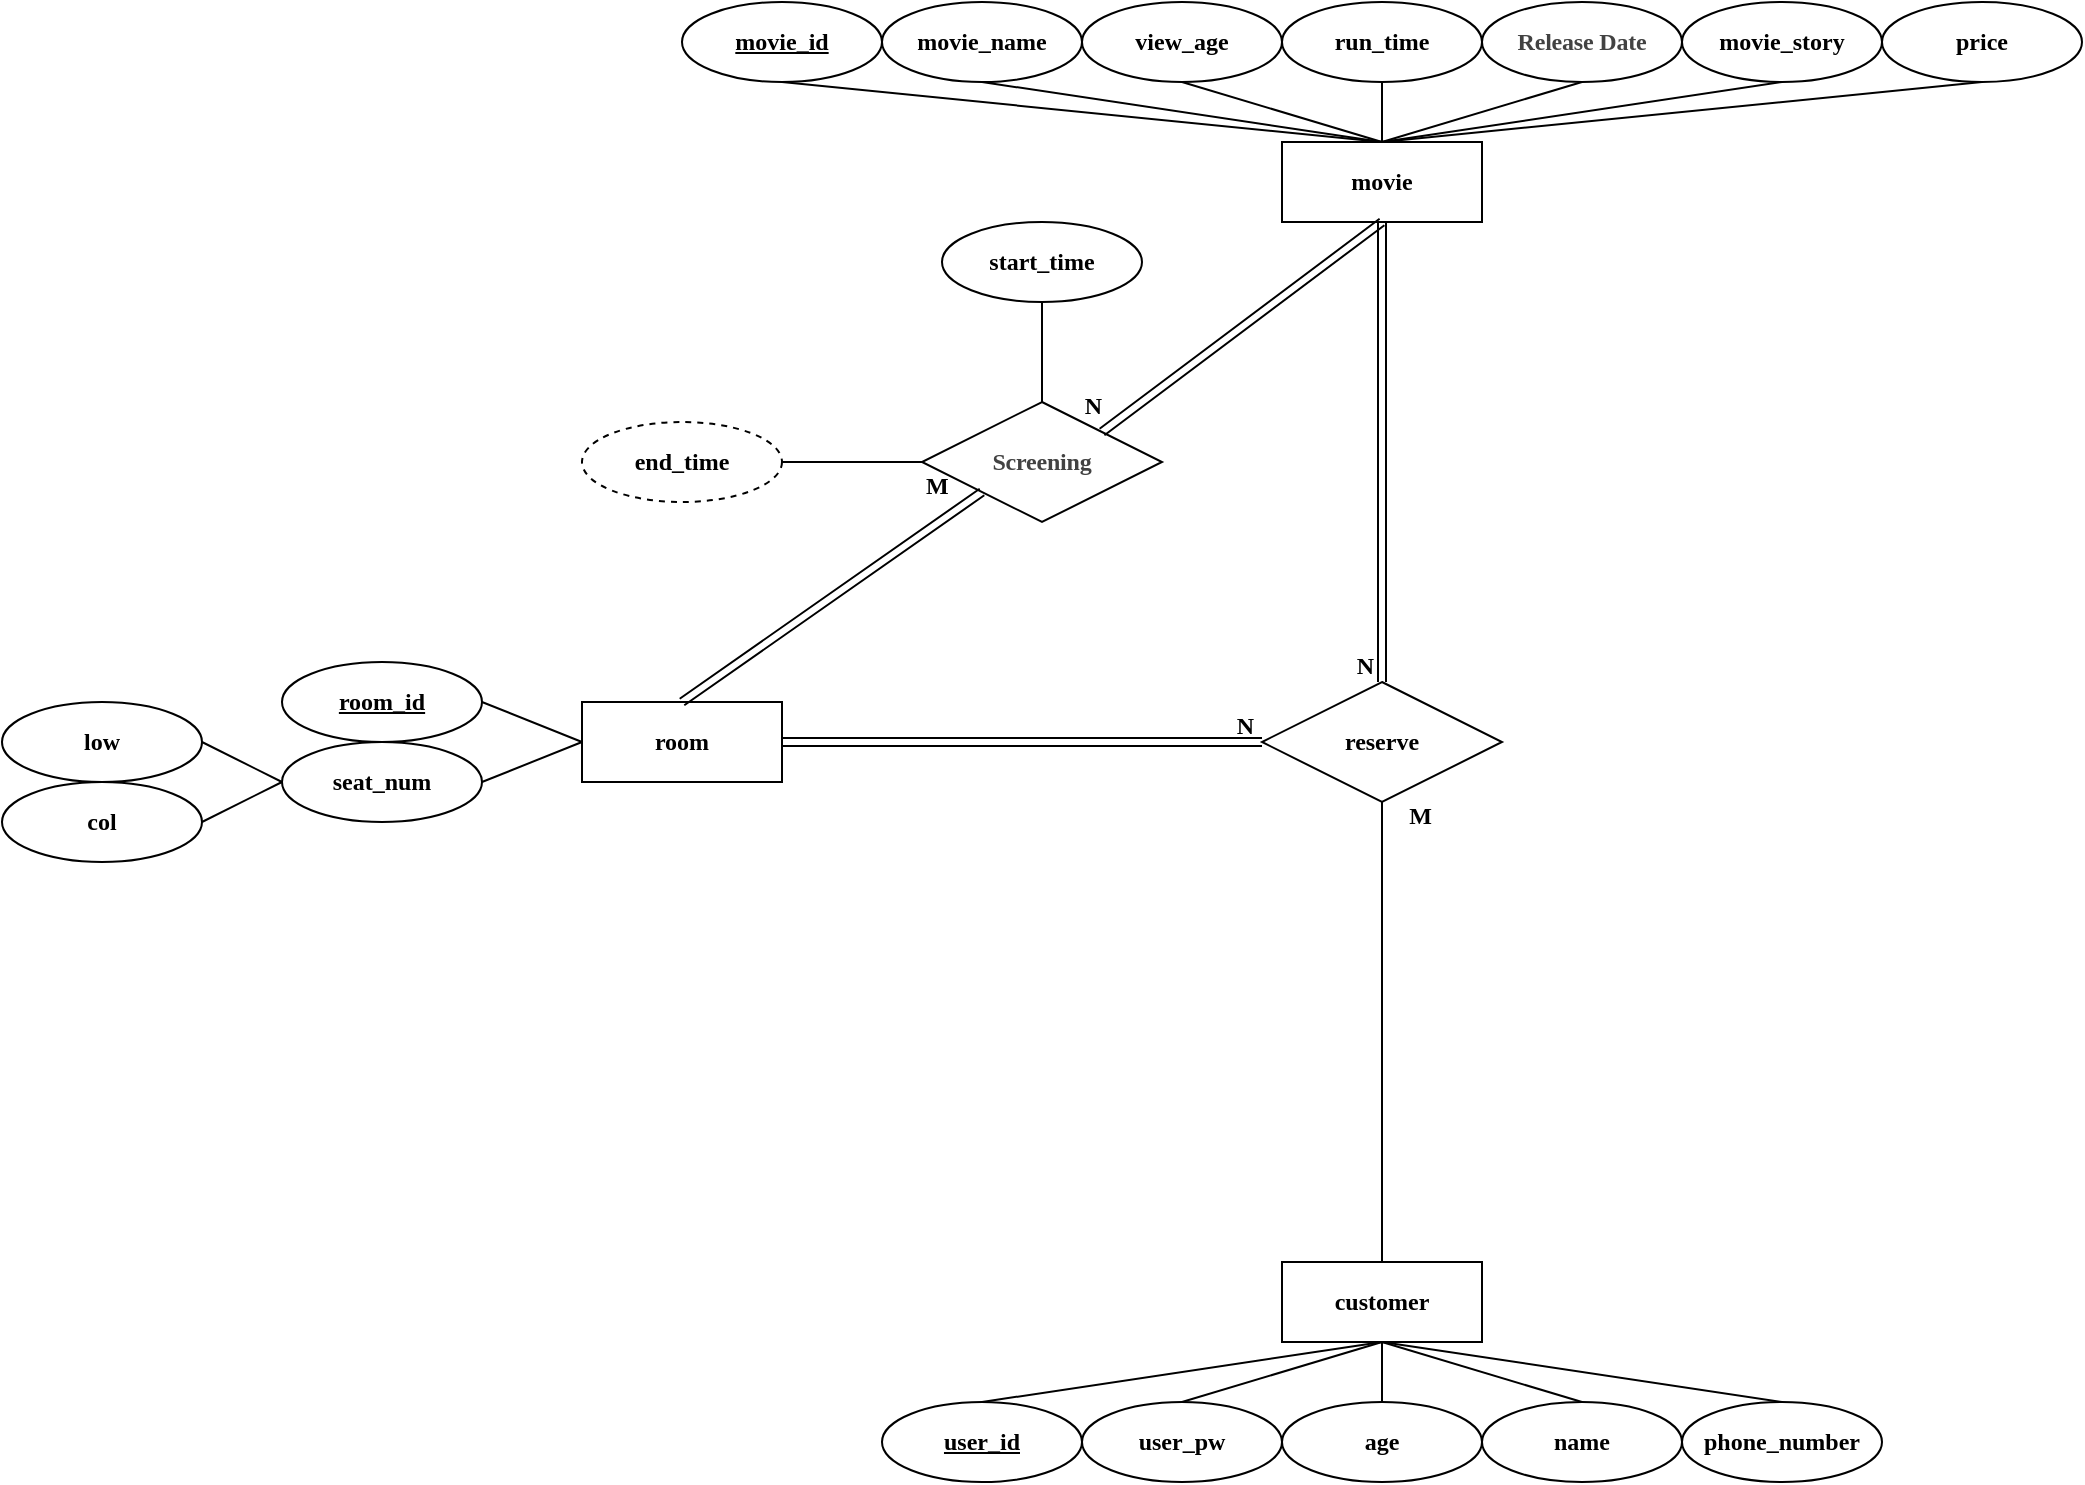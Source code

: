 <mxfile version="14.7.7" type="device"><diagram id="R2lEEEUBdFMjLlhIrx00" name="Page-1"><mxGraphModel dx="2523" dy="896" grid="1" gridSize="10" guides="1" tooltips="1" connect="1" arrows="1" fold="1" page="1" pageScale="1" pageWidth="850" pageHeight="1100" math="0" shadow="0" extFonts="Permanent Marker^https://fonts.googleapis.com/css?family=Permanent+Marker"><root><mxCell id="0"/><mxCell id="1" parent="0"/><mxCell id="hejf9sAtx4ggAE2pp_fN-5" value="movie" style="whiteSpace=wrap;html=1;align=center;fontFamily=Verdana;fontSize=12;fontStyle=1" parent="1" vertex="1"><mxGeometry x="-50" y="200" width="100" height="40" as="geometry"/></mxCell><mxCell id="hejf9sAtx4ggAE2pp_fN-6" value="customer" style="whiteSpace=wrap;html=1;align=center;fontFamily=Verdana;fontSize=12;fontStyle=1" parent="1" vertex="1"><mxGeometry x="-50" y="760" width="100" height="40" as="geometry"/></mxCell><mxCell id="hejf9sAtx4ggAE2pp_fN-7" value="movie_id" style="ellipse;whiteSpace=wrap;html=1;align=center;fontStyle=5;fontFamily=Verdana;fontSize=12;" parent="1" vertex="1"><mxGeometry x="-350" y="130" width="100" height="40" as="geometry"/></mxCell><mxCell id="hejf9sAtx4ggAE2pp_fN-8" value="movie_name" style="ellipse;whiteSpace=wrap;html=1;align=center;fontFamily=Verdana;fontSize=12;fontStyle=1" parent="1" vertex="1"><mxGeometry x="-250" y="130" width="100" height="40" as="geometry"/></mxCell><mxCell id="hejf9sAtx4ggAE2pp_fN-11" value="view_age" style="ellipse;whiteSpace=wrap;html=1;align=center;fontFamily=Verdana;fontSize=12;fontStyle=1" parent="1" vertex="1"><mxGeometry x="-150" y="130" width="100" height="40" as="geometry"/></mxCell><mxCell id="hejf9sAtx4ggAE2pp_fN-13" value="" style="endArrow=none;html=1;rounded=0;exitX=0.5;exitY=1;exitDx=0;exitDy=0;entryX=0.5;entryY=0;entryDx=0;entryDy=0;fontFamily=Verdana;fontSize=12;fontStyle=1" parent="1" source="hejf9sAtx4ggAE2pp_fN-7" target="hejf9sAtx4ggAE2pp_fN-5" edge="1"><mxGeometry relative="1" as="geometry"><mxPoint x="-85" y="360" as="sourcePoint"/><mxPoint x="-280" y="220" as="targetPoint"/></mxGeometry></mxCell><mxCell id="hejf9sAtx4ggAE2pp_fN-14" value="" style="endArrow=none;html=1;rounded=0;exitX=0.5;exitY=1;exitDx=0;exitDy=0;entryX=0.5;entryY=0;entryDx=0;entryDy=0;fontFamily=Verdana;fontSize=12;fontStyle=1" parent="1" source="hejf9sAtx4ggAE2pp_fN-8" target="hejf9sAtx4ggAE2pp_fN-5" edge="1"><mxGeometry relative="1" as="geometry"><mxPoint x="-75" y="360" as="sourcePoint"/><mxPoint x="-170" y="220" as="targetPoint"/></mxGeometry></mxCell><mxCell id="hejf9sAtx4ggAE2pp_fN-16" value="" style="endArrow=none;html=1;rounded=0;exitX=0.5;exitY=1;exitDx=0;exitDy=0;entryX=0.5;entryY=0;entryDx=0;entryDy=0;fontFamily=Verdana;fontSize=12;fontStyle=1" parent="1" source="hejf9sAtx4ggAE2pp_fN-11" target="hejf9sAtx4ggAE2pp_fN-5" edge="1"><mxGeometry relative="1" as="geometry"><mxPoint x="95" y="370" as="sourcePoint"/><mxPoint x="-120" y="210" as="targetPoint"/></mxGeometry></mxCell><mxCell id="hejf9sAtx4ggAE2pp_fN-20" value="user_pw" style="ellipse;whiteSpace=wrap;html=1;align=center;fontFamily=Verdana;fontSize=12;fontStyle=1" parent="1" vertex="1"><mxGeometry x="-150" y="830" width="100" height="40" as="geometry"/></mxCell><mxCell id="hejf9sAtx4ggAE2pp_fN-21" value="age" style="ellipse;whiteSpace=wrap;html=1;align=center;fontFamily=Verdana;fontSize=12;fontStyle=1" parent="1" vertex="1"><mxGeometry x="-50" y="830" width="100" height="40" as="geometry"/></mxCell><mxCell id="hejf9sAtx4ggAE2pp_fN-24" value="" style="endArrow=none;html=1;rounded=0;entryX=0.5;entryY=0;entryDx=0;entryDy=0;exitX=0.5;exitY=1;exitDx=0;exitDy=0;fontFamily=Verdana;fontSize=12;fontStyle=1" parent="1" source="hejf9sAtx4ggAE2pp_fN-6" target="hejf9sAtx4ggAE2pp_fN-21" edge="1"><mxGeometry relative="1" as="geometry"><mxPoint x="240" y="850" as="sourcePoint"/><mxPoint x="400" y="850" as="targetPoint"/></mxGeometry></mxCell><mxCell id="hejf9sAtx4ggAE2pp_fN-25" value="" style="endArrow=none;html=1;rounded=0;entryX=0.5;entryY=0;entryDx=0;entryDy=0;exitX=0.5;exitY=1;exitDx=0;exitDy=0;fontFamily=Verdana;fontSize=12;fontStyle=1" parent="1" source="hejf9sAtx4ggAE2pp_fN-6" target="hejf9sAtx4ggAE2pp_fN-20" edge="1"><mxGeometry relative="1" as="geometry"><mxPoint x="320" y="850" as="sourcePoint"/><mxPoint x="400" y="850" as="targetPoint"/></mxGeometry></mxCell><mxCell id="hejf9sAtx4ggAE2pp_fN-26" value="" style="endArrow=none;html=1;rounded=0;exitX=0.5;exitY=0;exitDx=0;exitDy=0;entryX=0.5;entryY=1;entryDx=0;entryDy=0;fontFamily=Verdana;fontSize=12;fontStyle=1" parent="1" source="hejf9sAtx4ggAE2pp_fN-30" target="hejf9sAtx4ggAE2pp_fN-6" edge="1"><mxGeometry relative="1" as="geometry"><mxPoint x="-150" y="830" as="sourcePoint"/><mxPoint x="400" y="850" as="targetPoint"/></mxGeometry></mxCell><mxCell id="hejf9sAtx4ggAE2pp_fN-28" value="name" style="ellipse;whiteSpace=wrap;html=1;align=center;fontFamily=Verdana;fontSize=12;fontStyle=1" parent="1" vertex="1"><mxGeometry x="50" y="830" width="100" height="40" as="geometry"/></mxCell><mxCell id="hejf9sAtx4ggAE2pp_fN-29" value="" style="endArrow=none;html=1;rounded=0;exitX=0.5;exitY=1;exitDx=0;exitDy=0;entryX=0.5;entryY=0;entryDx=0;entryDy=0;fontFamily=Verdana;fontSize=12;fontStyle=1" parent="1" source="hejf9sAtx4ggAE2pp_fN-6" target="hejf9sAtx4ggAE2pp_fN-28" edge="1"><mxGeometry relative="1" as="geometry"><mxPoint x="340" y="900" as="sourcePoint"/><mxPoint x="500" y="900" as="targetPoint"/></mxGeometry></mxCell><mxCell id="hejf9sAtx4ggAE2pp_fN-30" value="user_id" style="ellipse;whiteSpace=wrap;html=1;align=center;fontStyle=5;fontFamily=Verdana;fontSize=12;" parent="1" vertex="1"><mxGeometry x="-250" y="830" width="100" height="40" as="geometry"/></mxCell><mxCell id="hejf9sAtx4ggAE2pp_fN-42" value="room" style="whiteSpace=wrap;html=1;align=center;fontFamily=Verdana;fontSize=12;fontStyle=1" parent="1" vertex="1"><mxGeometry x="-400" y="480" width="100" height="40" as="geometry"/></mxCell><mxCell id="hejf9sAtx4ggAE2pp_fN-43" value="room_id" style="ellipse;whiteSpace=wrap;html=1;align=center;fontStyle=5;fontFamily=Verdana;fontSize=12;" parent="1" vertex="1"><mxGeometry x="-550" y="460" width="100" height="40" as="geometry"/></mxCell><mxCell id="hejf9sAtx4ggAE2pp_fN-44" value="seat_num" style="ellipse;whiteSpace=wrap;html=1;align=center;fontFamily=Verdana;fontSize=12;fontStyle=1" parent="1" vertex="1"><mxGeometry x="-550" y="500" width="100" height="40" as="geometry"/></mxCell><mxCell id="hejf9sAtx4ggAE2pp_fN-46" value="" style="endArrow=none;html=1;rounded=0;exitX=1;exitY=0.5;exitDx=0;exitDy=0;entryX=0;entryY=0.5;entryDx=0;entryDy=0;fontFamily=Verdana;fontSize=12;fontStyle=1" parent="1" source="hejf9sAtx4ggAE2pp_fN-43" target="hejf9sAtx4ggAE2pp_fN-42" edge="1"><mxGeometry relative="1" as="geometry"><mxPoint x="-100" y="550" as="sourcePoint"/><mxPoint x="60" y="550" as="targetPoint"/></mxGeometry></mxCell><mxCell id="hejf9sAtx4ggAE2pp_fN-47" value="" style="endArrow=none;html=1;rounded=0;exitX=1;exitY=0.5;exitDx=0;exitDy=0;entryX=0;entryY=0.5;entryDx=0;entryDy=0;fontFamily=Verdana;fontSize=12;fontStyle=1" parent="1" source="hejf9sAtx4ggAE2pp_fN-44" target="hejf9sAtx4ggAE2pp_fN-42" edge="1"><mxGeometry relative="1" as="geometry"><mxPoint x="-100" y="550" as="sourcePoint"/><mxPoint x="60" y="550" as="targetPoint"/></mxGeometry></mxCell><mxCell id="hejf9sAtx4ggAE2pp_fN-49" value="low" style="ellipse;whiteSpace=wrap;html=1;align=center;fontFamily=Verdana;fontSize=12;fontStyle=1" parent="1" vertex="1"><mxGeometry x="-690" y="480" width="100" height="40" as="geometry"/></mxCell><mxCell id="hejf9sAtx4ggAE2pp_fN-50" value="col" style="ellipse;whiteSpace=wrap;html=1;align=center;fontFamily=Verdana;fontSize=12;fontStyle=1" parent="1" vertex="1"><mxGeometry x="-690" y="520" width="100" height="40" as="geometry"/></mxCell><mxCell id="hejf9sAtx4ggAE2pp_fN-51" value="" style="endArrow=none;html=1;rounded=0;exitX=1;exitY=0.5;exitDx=0;exitDy=0;entryX=0;entryY=0.5;entryDx=0;entryDy=0;fontFamily=Verdana;fontSize=12;fontStyle=1" parent="1" source="hejf9sAtx4ggAE2pp_fN-49" target="hejf9sAtx4ggAE2pp_fN-44" edge="1"><mxGeometry relative="1" as="geometry"><mxPoint x="-590" y="570" as="sourcePoint"/><mxPoint x="-430" y="570" as="targetPoint"/></mxGeometry></mxCell><mxCell id="hejf9sAtx4ggAE2pp_fN-52" value="" style="endArrow=none;html=1;rounded=0;exitX=1;exitY=0.5;exitDx=0;exitDy=0;entryX=0;entryY=0.5;entryDx=0;entryDy=0;fontFamily=Verdana;fontSize=12;fontStyle=1" parent="1" source="hejf9sAtx4ggAE2pp_fN-50" target="hejf9sAtx4ggAE2pp_fN-44" edge="1"><mxGeometry relative="1" as="geometry"><mxPoint x="-590" y="570" as="sourcePoint"/><mxPoint x="-430" y="570" as="targetPoint"/></mxGeometry></mxCell><mxCell id="hejf9sAtx4ggAE2pp_fN-58" value="&lt;span style=&quot;color: rgb(66, 66, 66); font-size: 12px; letter-spacing: -0.1px; background-color: rgb(255, 255, 255);&quot;&gt;Screening&lt;/span&gt;" style="shape=rhombus;perimeter=rhombusPerimeter;whiteSpace=wrap;html=1;align=center;fontFamily=Verdana;fontSize=12;fontStyle=1" parent="1" vertex="1"><mxGeometry x="-230" y="330" width="120" height="60" as="geometry"/></mxCell><mxCell id="hejf9sAtx4ggAE2pp_fN-63" value="run_time" style="ellipse;whiteSpace=wrap;html=1;align=center;fontFamily=Verdana;fontSize=12;fontStyle=1" parent="1" vertex="1"><mxGeometry x="-50" y="130" width="100" height="40" as="geometry"/></mxCell><mxCell id="hejf9sAtx4ggAE2pp_fN-64" value="&lt;span style=&quot;color: rgb(66, 66, 66); font-size: 12px; letter-spacing: -0.1px; background-color: rgb(255, 255, 255);&quot;&gt;Release Date&lt;/span&gt;" style="ellipse;whiteSpace=wrap;html=1;align=center;fontFamily=Verdana;fontSize=12;fontStyle=1" parent="1" vertex="1"><mxGeometry x="50" y="130" width="100" height="40" as="geometry"/></mxCell><mxCell id="hejf9sAtx4ggAE2pp_fN-65" value="movie_story" style="ellipse;whiteSpace=wrap;html=1;align=center;fontFamily=Verdana;fontSize=12;fontStyle=1" parent="1" vertex="1"><mxGeometry x="150" y="130" width="100" height="40" as="geometry"/></mxCell><mxCell id="hejf9sAtx4ggAE2pp_fN-66" value="price" style="ellipse;whiteSpace=wrap;html=1;align=center;fontFamily=Verdana;fontSize=12;fontStyle=1" parent="1" vertex="1"><mxGeometry x="250" y="130" width="100" height="40" as="geometry"/></mxCell><mxCell id="hejf9sAtx4ggAE2pp_fN-67" value="" style="endArrow=none;html=1;rounded=0;exitX=0.5;exitY=1;exitDx=0;exitDy=0;entryX=0.5;entryY=0;entryDx=0;entryDy=0;fontFamily=Verdana;fontSize=12;fontStyle=1" parent="1" source="hejf9sAtx4ggAE2pp_fN-63" target="hejf9sAtx4ggAE2pp_fN-5" edge="1"><mxGeometry relative="1" as="geometry"><mxPoint x="15.0" y="180" as="sourcePoint"/><mxPoint x="5" y="210" as="targetPoint"/></mxGeometry></mxCell><mxCell id="hejf9sAtx4ggAE2pp_fN-68" value="" style="endArrow=none;html=1;rounded=0;exitX=0.5;exitY=1;exitDx=0;exitDy=0;entryX=0.5;entryY=0;entryDx=0;entryDy=0;fontFamily=Verdana;fontSize=12;fontStyle=1" parent="1" source="hejf9sAtx4ggAE2pp_fN-64" target="hejf9sAtx4ggAE2pp_fN-5" edge="1"><mxGeometry relative="1" as="geometry"><mxPoint x="25.0" y="190" as="sourcePoint"/><mxPoint x="25.0" y="230" as="targetPoint"/></mxGeometry></mxCell><mxCell id="hejf9sAtx4ggAE2pp_fN-69" value="" style="endArrow=none;html=1;rounded=0;exitX=0.5;exitY=1;exitDx=0;exitDy=0;entryX=0.5;entryY=0;entryDx=0;entryDy=0;fontFamily=Verdana;fontSize=12;fontStyle=1" parent="1" source="hejf9sAtx4ggAE2pp_fN-65" target="hejf9sAtx4ggAE2pp_fN-5" edge="1"><mxGeometry relative="1" as="geometry"><mxPoint x="35.0" y="200" as="sourcePoint"/><mxPoint x="35.0" y="240" as="targetPoint"/></mxGeometry></mxCell><mxCell id="hejf9sAtx4ggAE2pp_fN-70" value="" style="endArrow=none;html=1;rounded=0;exitX=0.5;exitY=1;exitDx=0;exitDy=0;entryX=0.5;entryY=0;entryDx=0;entryDy=0;fontFamily=Verdana;fontSize=12;fontStyle=1" parent="1" source="hejf9sAtx4ggAE2pp_fN-66" target="hejf9sAtx4ggAE2pp_fN-5" edge="1"><mxGeometry relative="1" as="geometry"><mxPoint x="45.0" y="210" as="sourcePoint"/><mxPoint x="45.0" y="250" as="targetPoint"/></mxGeometry></mxCell><mxCell id="hejf9sAtx4ggAE2pp_fN-74" value="" style="shape=link;html=1;rounded=0;entryX=1;entryY=0;entryDx=0;entryDy=0;exitX=0.5;exitY=1;exitDx=0;exitDy=0;fontFamily=Verdana;fontSize=12;fontStyle=1" parent="1" source="hejf9sAtx4ggAE2pp_fN-5" target="hejf9sAtx4ggAE2pp_fN-58" edge="1"><mxGeometry relative="1" as="geometry"><mxPoint y="250" as="sourcePoint"/><mxPoint x="-50" y="520" as="targetPoint"/></mxGeometry></mxCell><mxCell id="hejf9sAtx4ggAE2pp_fN-75" value="N" style="resizable=0;html=1;align=right;verticalAlign=bottom;fontFamily=Verdana;fontSize=12;fontStyle=1" parent="hejf9sAtx4ggAE2pp_fN-74" connectable="0" vertex="1"><mxGeometry x="1" relative="1" as="geometry"><mxPoint y="-4.94" as="offset"/></mxGeometry></mxCell><mxCell id="hejf9sAtx4ggAE2pp_fN-76" value="" style="shape=link;html=1;rounded=0;entryX=0.5;entryY=0;entryDx=0;entryDy=0;exitX=0;exitY=1;exitDx=0;exitDy=0;fontFamily=Verdana;fontSize=12;fontStyle=1" parent="1" source="hejf9sAtx4ggAE2pp_fN-58" target="hejf9sAtx4ggAE2pp_fN-42" edge="1"><mxGeometry relative="1" as="geometry"><mxPoint x="-210" y="420" as="sourcePoint"/><mxPoint x="-40" y="560" as="targetPoint"/></mxGeometry></mxCell><mxCell id="hejf9sAtx4ggAE2pp_fN-77" value="M" style="resizable=0;html=1;align=left;verticalAlign=bottom;fontFamily=Verdana;fontSize=12;fontStyle=1" parent="hejf9sAtx4ggAE2pp_fN-76" connectable="0" vertex="1"><mxGeometry x="-1" relative="1" as="geometry"><mxPoint x="-30" y="5" as="offset"/></mxGeometry></mxCell><mxCell id="hejf9sAtx4ggAE2pp_fN-79" value="start_time" style="ellipse;whiteSpace=wrap;html=1;align=center;fontFamily=Verdana;fontSize=12;fontStyle=1" parent="1" vertex="1"><mxGeometry x="-220" y="240" width="100" height="40" as="geometry"/></mxCell><mxCell id="hejf9sAtx4ggAE2pp_fN-81" value="" style="endArrow=none;html=1;rounded=0;exitX=0.5;exitY=1;exitDx=0;exitDy=0;entryX=0.5;entryY=0;entryDx=0;entryDy=0;fontFamily=Verdana;fontSize=12;fontStyle=1" parent="1" source="hejf9sAtx4ggAE2pp_fN-79" target="hejf9sAtx4ggAE2pp_fN-58" edge="1"><mxGeometry relative="1" as="geometry"><mxPoint x="-90" y="430" as="sourcePoint"/><mxPoint x="70" y="430" as="targetPoint"/></mxGeometry></mxCell><mxCell id="hejf9sAtx4ggAE2pp_fN-82" value="end_time" style="ellipse;whiteSpace=wrap;html=1;align=center;dashed=1;fontFamily=Verdana;fontSize=12;fontStyle=1" parent="1" vertex="1"><mxGeometry x="-400" y="340" width="100" height="40" as="geometry"/></mxCell><mxCell id="hejf9sAtx4ggAE2pp_fN-84" value="" style="endArrow=none;html=1;rounded=0;exitX=1;exitY=0.5;exitDx=0;exitDy=0;entryX=0;entryY=0.5;entryDx=0;entryDy=0;fontFamily=Verdana;fontSize=12;fontStyle=1" parent="1" source="hejf9sAtx4ggAE2pp_fN-82" target="hejf9sAtx4ggAE2pp_fN-58" edge="1"><mxGeometry relative="1" as="geometry"><mxPoint x="-174.645" y="324.142" as="sourcePoint"/><mxPoint x="-160" y="375" as="targetPoint"/></mxGeometry></mxCell><mxCell id="hejf9sAtx4ggAE2pp_fN-85" value="reserve" style="shape=rhombus;perimeter=rhombusPerimeter;whiteSpace=wrap;html=1;align=center;fontFamily=Verdana;fontSize=12;fontStyle=1" parent="1" vertex="1"><mxGeometry x="-60" y="470" width="120" height="60" as="geometry"/></mxCell><mxCell id="hejf9sAtx4ggAE2pp_fN-92" value="" style="endArrow=none;html=1;rounded=0;entryX=0.5;entryY=1;entryDx=0;entryDy=0;startArrow=none;exitX=0.5;exitY=0;exitDx=0;exitDy=0;fontFamily=Verdana;fontSize=12;fontStyle=1" parent="1" source="hejf9sAtx4ggAE2pp_fN-6" target="hejf9sAtx4ggAE2pp_fN-85" edge="1"><mxGeometry relative="1" as="geometry"><mxPoint x="-40" y="670" as="sourcePoint"/><mxPoint x="250.0" y="515" as="targetPoint"/></mxGeometry></mxCell><mxCell id="hejf9sAtx4ggAE2pp_fN-93" value="M" style="resizable=0;html=1;align=right;verticalAlign=bottom;fontFamily=Verdana;fontSize=12;fontStyle=1" parent="hejf9sAtx4ggAE2pp_fN-92" connectable="0" vertex="1"><mxGeometry x="1" relative="1" as="geometry"><mxPoint x="25.03" y="15.08" as="offset"/></mxGeometry></mxCell><mxCell id="fzWZrCgH1SdMdHlnX4PD-21" value="" style="shape=link;html=1;rounded=0;exitX=0.5;exitY=1;exitDx=0;exitDy=0;entryX=0.5;entryY=0;entryDx=0;entryDy=0;fontFamily=Verdana;fontSize=12;fontStyle=1" parent="1" source="hejf9sAtx4ggAE2pp_fN-5" target="hejf9sAtx4ggAE2pp_fN-85" edge="1"><mxGeometry relative="1" as="geometry"><mxPoint x="-90" y="510" as="sourcePoint"/><mxPoint x="70" y="510" as="targetPoint"/></mxGeometry></mxCell><mxCell id="fzWZrCgH1SdMdHlnX4PD-22" value="N" style="resizable=0;html=1;align=right;verticalAlign=bottom;fontFamily=Verdana;fontSize=12;fontStyle=1" parent="fzWZrCgH1SdMdHlnX4PD-21" connectable="0" vertex="1"><mxGeometry x="1" relative="1" as="geometry"><mxPoint x="-4" as="offset"/></mxGeometry></mxCell><mxCell id="fzWZrCgH1SdMdHlnX4PD-30" value="phone_number" style="ellipse;whiteSpace=wrap;html=1;align=center;fontFamily=Verdana;fontSize=12;fontStyle=1" parent="1" vertex="1"><mxGeometry x="150" y="830" width="100" height="40" as="geometry"/></mxCell><mxCell id="fzWZrCgH1SdMdHlnX4PD-31" value="" style="endArrow=none;html=1;rounded=0;entryX=0.5;entryY=0;entryDx=0;entryDy=0;fontFamily=Verdana;fontSize=12;fontStyle=1;exitX=0.5;exitY=1;exitDx=0;exitDy=0;" parent="1" source="hejf9sAtx4ggAE2pp_fN-6" target="fzWZrCgH1SdMdHlnX4PD-30" edge="1"><mxGeometry relative="1" as="geometry"><mxPoint x="130" y="770" as="sourcePoint"/><mxPoint x="110.0" y="840.0" as="targetPoint"/></mxGeometry></mxCell><mxCell id="fzWZrCgH1SdMdHlnX4PD-33" value="" style="shape=link;html=1;rounded=0;entryX=0;entryY=0.5;entryDx=0;entryDy=0;exitX=1;exitY=0.5;exitDx=0;exitDy=0;fontFamily=Verdana;fontSize=12;fontStyle=1;endArrow=none;startArrow=none;" parent="1" edge="1"><mxGeometry relative="1" as="geometry"><mxPoint x="-180" y="500.0" as="sourcePoint"/><mxPoint x="-180" y="500.0" as="targetPoint"/></mxGeometry></mxCell><mxCell id="fzWZrCgH1SdMdHlnX4PD-42" value="" style="shape=link;html=1;rounded=0;exitX=1;exitY=0.5;exitDx=0;exitDy=0;entryX=0;entryY=0.5;entryDx=0;entryDy=0;fontFamily=Verdana;fontSize=12;fontStyle=1" parent="1" source="hejf9sAtx4ggAE2pp_fN-42" target="hejf9sAtx4ggAE2pp_fN-85" edge="1"><mxGeometry relative="1" as="geometry"><mxPoint x="10.0" y="250" as="sourcePoint"/><mxPoint x="10.0" y="480.0" as="targetPoint"/></mxGeometry></mxCell><mxCell id="fzWZrCgH1SdMdHlnX4PD-43" value="N" style="resizable=0;html=1;align=right;verticalAlign=bottom;fontFamily=Verdana;fontSize=12;fontStyle=1" parent="fzWZrCgH1SdMdHlnX4PD-42" connectable="0" vertex="1"><mxGeometry x="1" relative="1" as="geometry"><mxPoint x="-4" as="offset"/></mxGeometry></mxCell></root></mxGraphModel></diagram></mxfile>